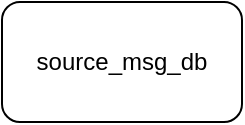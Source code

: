 <mxfile version="21.3.8" type="github">
  <diagram id="AM6UBHy7Rywx9bp66YXd" name="第 1 页">
    <mxGraphModel dx="1194" dy="537" grid="1" gridSize="10" guides="1" tooltips="1" connect="1" arrows="1" fold="1" page="1" pageScale="1" pageWidth="827" pageHeight="1169" math="0" shadow="0">
      <root>
        <mxCell id="0" />
        <mxCell id="1" parent="0" />
        <mxCell id="IJXhADmKDV1Jc6A1dvs2-1" value="source_msg_db" style="rounded=1;whiteSpace=wrap;html=1;" parent="1" vertex="1">
          <mxGeometry x="70" y="140" width="120" height="60" as="geometry" />
        </mxCell>
      </root>
    </mxGraphModel>
  </diagram>
</mxfile>
